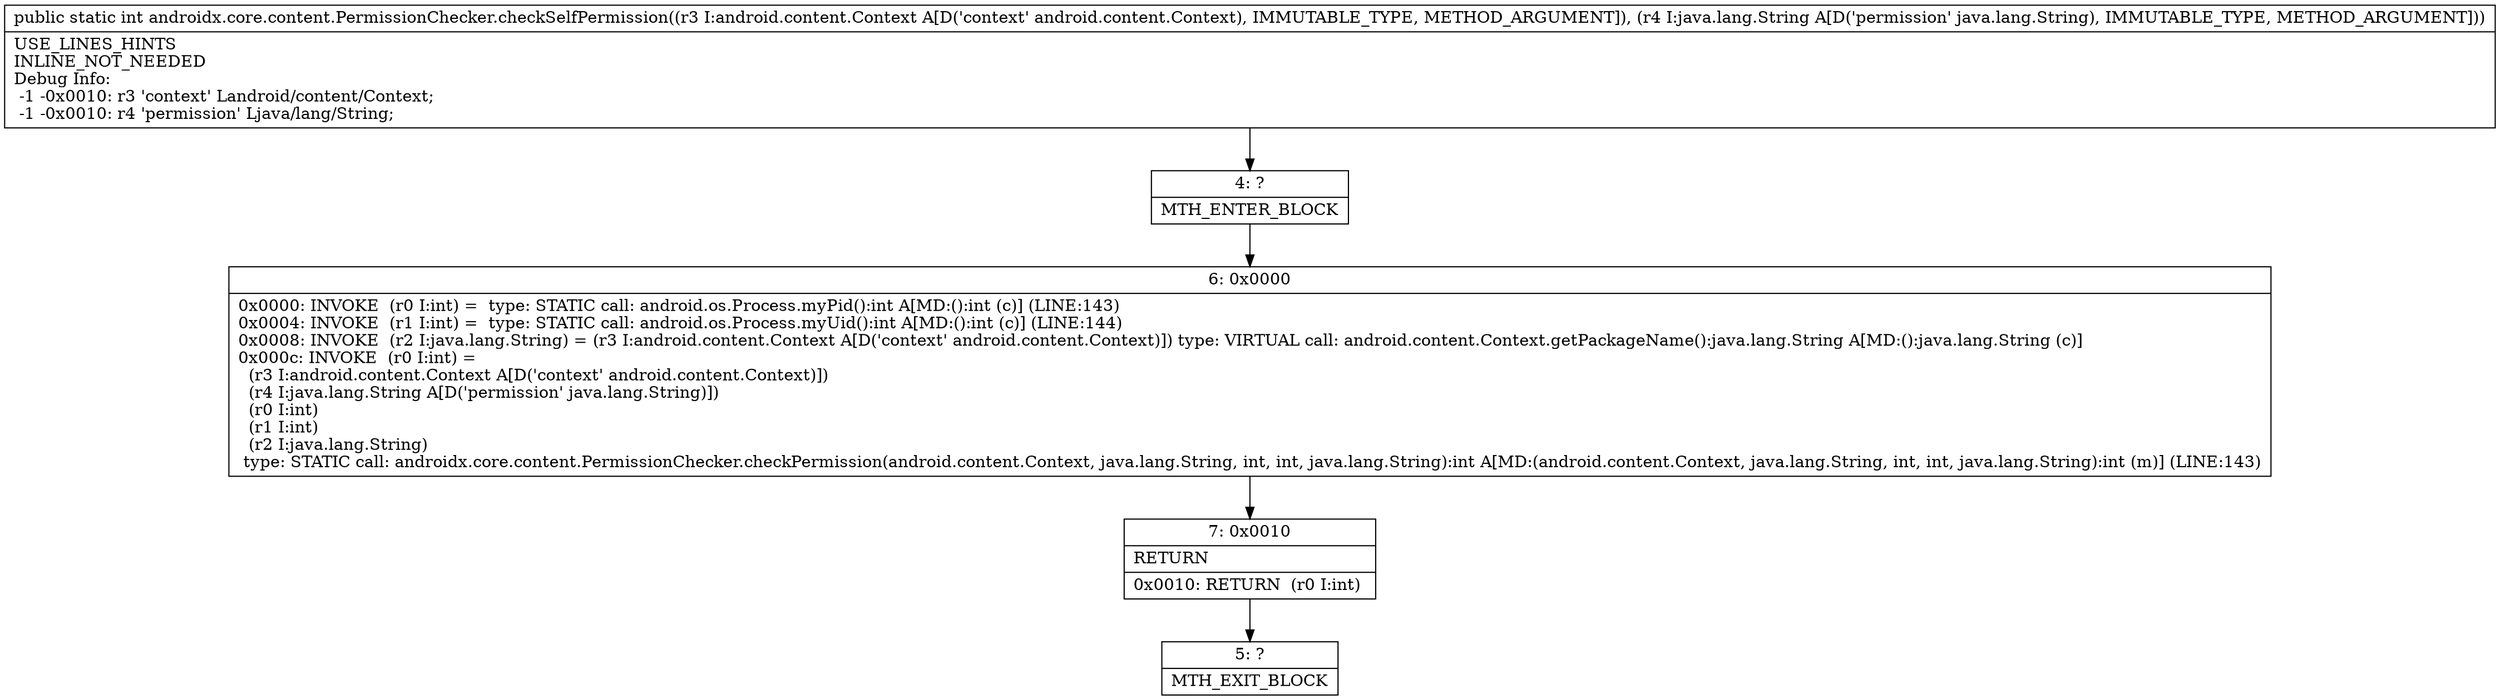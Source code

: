digraph "CFG forandroidx.core.content.PermissionChecker.checkSelfPermission(Landroid\/content\/Context;Ljava\/lang\/String;)I" {
Node_4 [shape=record,label="{4\:\ ?|MTH_ENTER_BLOCK\l}"];
Node_6 [shape=record,label="{6\:\ 0x0000|0x0000: INVOKE  (r0 I:int) =  type: STATIC call: android.os.Process.myPid():int A[MD:():int (c)] (LINE:143)\l0x0004: INVOKE  (r1 I:int) =  type: STATIC call: android.os.Process.myUid():int A[MD:():int (c)] (LINE:144)\l0x0008: INVOKE  (r2 I:java.lang.String) = (r3 I:android.content.Context A[D('context' android.content.Context)]) type: VIRTUAL call: android.content.Context.getPackageName():java.lang.String A[MD:():java.lang.String (c)]\l0x000c: INVOKE  (r0 I:int) = \l  (r3 I:android.content.Context A[D('context' android.content.Context)])\l  (r4 I:java.lang.String A[D('permission' java.lang.String)])\l  (r0 I:int)\l  (r1 I:int)\l  (r2 I:java.lang.String)\l type: STATIC call: androidx.core.content.PermissionChecker.checkPermission(android.content.Context, java.lang.String, int, int, java.lang.String):int A[MD:(android.content.Context, java.lang.String, int, int, java.lang.String):int (m)] (LINE:143)\l}"];
Node_7 [shape=record,label="{7\:\ 0x0010|RETURN\l|0x0010: RETURN  (r0 I:int) \l}"];
Node_5 [shape=record,label="{5\:\ ?|MTH_EXIT_BLOCK\l}"];
MethodNode[shape=record,label="{public static int androidx.core.content.PermissionChecker.checkSelfPermission((r3 I:android.content.Context A[D('context' android.content.Context), IMMUTABLE_TYPE, METHOD_ARGUMENT]), (r4 I:java.lang.String A[D('permission' java.lang.String), IMMUTABLE_TYPE, METHOD_ARGUMENT]))  | USE_LINES_HINTS\lINLINE_NOT_NEEDED\lDebug Info:\l  \-1 \-0x0010: r3 'context' Landroid\/content\/Context;\l  \-1 \-0x0010: r4 'permission' Ljava\/lang\/String;\l}"];
MethodNode -> Node_4;Node_4 -> Node_6;
Node_6 -> Node_7;
Node_7 -> Node_5;
}

